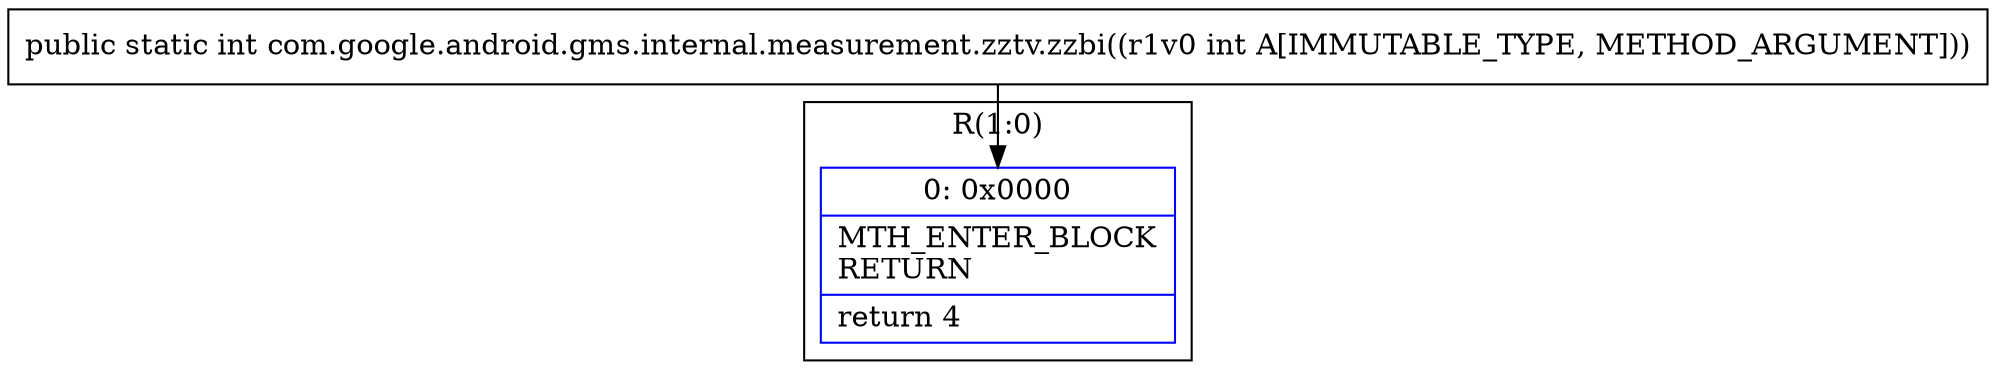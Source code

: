 digraph "CFG forcom.google.android.gms.internal.measurement.zztv.zzbi(I)I" {
subgraph cluster_Region_1443179284 {
label = "R(1:0)";
node [shape=record,color=blue];
Node_0 [shape=record,label="{0\:\ 0x0000|MTH_ENTER_BLOCK\lRETURN\l|return 4\l}"];
}
MethodNode[shape=record,label="{public static int com.google.android.gms.internal.measurement.zztv.zzbi((r1v0 int A[IMMUTABLE_TYPE, METHOD_ARGUMENT])) }"];
MethodNode -> Node_0;
}

